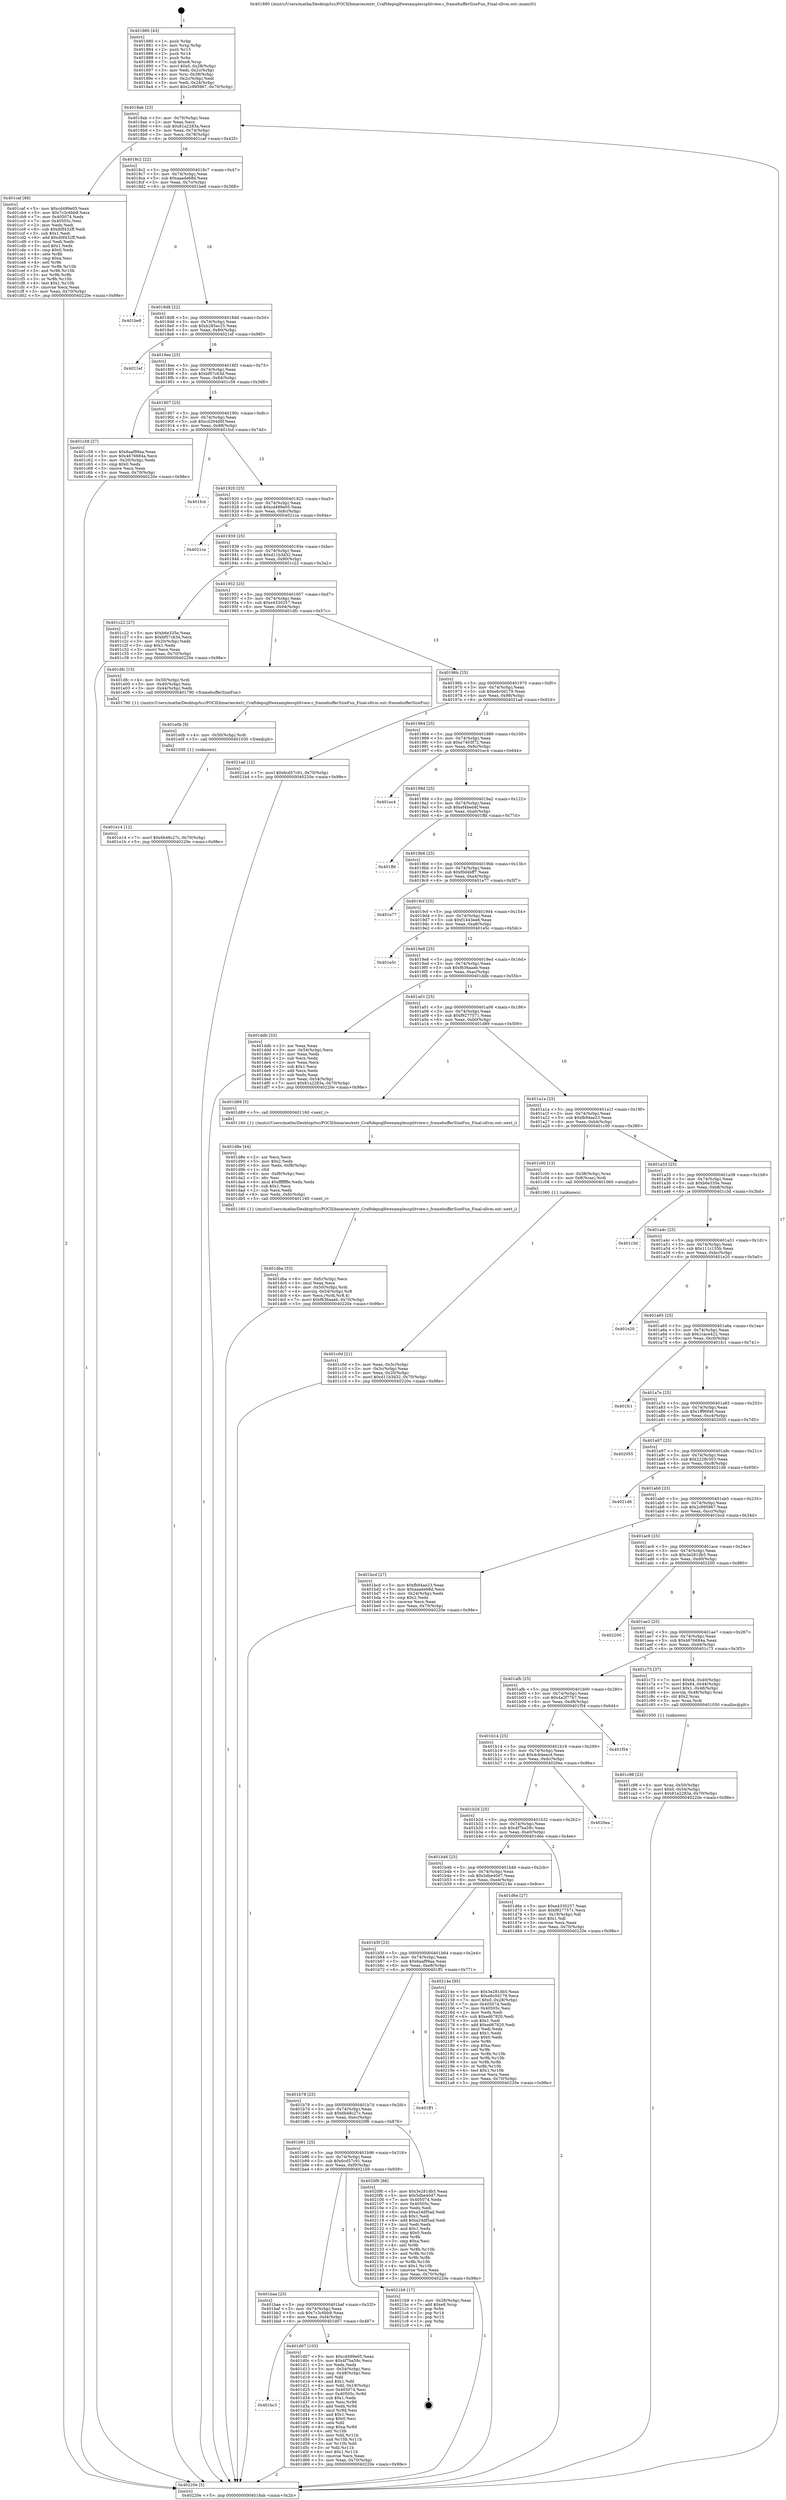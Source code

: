 digraph "0x401880" {
  label = "0x401880 (/mnt/c/Users/mathe/Desktop/tcc/POCII/binaries/extr_Craftdepsglfwexamplessplitview.c_framebufferSizeFun_Final-ollvm.out::main(0))"
  labelloc = "t"
  node[shape=record]

  Entry [label="",width=0.3,height=0.3,shape=circle,fillcolor=black,style=filled]
  "0x4018ab" [label="{
     0x4018ab [23]\l
     | [instrs]\l
     &nbsp;&nbsp;0x4018ab \<+3\>: mov -0x70(%rbp),%eax\l
     &nbsp;&nbsp;0x4018ae \<+2\>: mov %eax,%ecx\l
     &nbsp;&nbsp;0x4018b0 \<+6\>: sub $0x81a2283a,%ecx\l
     &nbsp;&nbsp;0x4018b6 \<+3\>: mov %eax,-0x74(%rbp)\l
     &nbsp;&nbsp;0x4018b9 \<+3\>: mov %ecx,-0x78(%rbp)\l
     &nbsp;&nbsp;0x4018bc \<+6\>: je 0000000000401caf \<main+0x42f\>\l
  }"]
  "0x401caf" [label="{
     0x401caf [88]\l
     | [instrs]\l
     &nbsp;&nbsp;0x401caf \<+5\>: mov $0xcd499e05,%eax\l
     &nbsp;&nbsp;0x401cb4 \<+5\>: mov $0x7c3c6bb9,%ecx\l
     &nbsp;&nbsp;0x401cb9 \<+7\>: mov 0x405074,%edx\l
     &nbsp;&nbsp;0x401cc0 \<+7\>: mov 0x40505c,%esi\l
     &nbsp;&nbsp;0x401cc7 \<+2\>: mov %edx,%edi\l
     &nbsp;&nbsp;0x401cc9 \<+6\>: sub $0xd0f432ff,%edi\l
     &nbsp;&nbsp;0x401ccf \<+3\>: sub $0x1,%edi\l
     &nbsp;&nbsp;0x401cd2 \<+6\>: add $0xd0f432ff,%edi\l
     &nbsp;&nbsp;0x401cd8 \<+3\>: imul %edi,%edx\l
     &nbsp;&nbsp;0x401cdb \<+3\>: and $0x1,%edx\l
     &nbsp;&nbsp;0x401cde \<+3\>: cmp $0x0,%edx\l
     &nbsp;&nbsp;0x401ce1 \<+4\>: sete %r8b\l
     &nbsp;&nbsp;0x401ce5 \<+3\>: cmp $0xa,%esi\l
     &nbsp;&nbsp;0x401ce8 \<+4\>: setl %r9b\l
     &nbsp;&nbsp;0x401cec \<+3\>: mov %r8b,%r10b\l
     &nbsp;&nbsp;0x401cef \<+3\>: and %r9b,%r10b\l
     &nbsp;&nbsp;0x401cf2 \<+3\>: xor %r9b,%r8b\l
     &nbsp;&nbsp;0x401cf5 \<+3\>: or %r8b,%r10b\l
     &nbsp;&nbsp;0x401cf8 \<+4\>: test $0x1,%r10b\l
     &nbsp;&nbsp;0x401cfc \<+3\>: cmovne %ecx,%eax\l
     &nbsp;&nbsp;0x401cff \<+3\>: mov %eax,-0x70(%rbp)\l
     &nbsp;&nbsp;0x401d02 \<+5\>: jmp 000000000040220e \<main+0x98e\>\l
  }"]
  "0x4018c2" [label="{
     0x4018c2 [22]\l
     | [instrs]\l
     &nbsp;&nbsp;0x4018c2 \<+5\>: jmp 00000000004018c7 \<main+0x47\>\l
     &nbsp;&nbsp;0x4018c7 \<+3\>: mov -0x74(%rbp),%eax\l
     &nbsp;&nbsp;0x4018ca \<+5\>: sub $0xaaade68d,%eax\l
     &nbsp;&nbsp;0x4018cf \<+3\>: mov %eax,-0x7c(%rbp)\l
     &nbsp;&nbsp;0x4018d2 \<+6\>: je 0000000000401be8 \<main+0x368\>\l
  }"]
  Exit [label="",width=0.3,height=0.3,shape=circle,fillcolor=black,style=filled,peripheries=2]
  "0x401be8" [label="{
     0x401be8\l
  }", style=dashed]
  "0x4018d8" [label="{
     0x4018d8 [22]\l
     | [instrs]\l
     &nbsp;&nbsp;0x4018d8 \<+5\>: jmp 00000000004018dd \<main+0x5d\>\l
     &nbsp;&nbsp;0x4018dd \<+3\>: mov -0x74(%rbp),%eax\l
     &nbsp;&nbsp;0x4018e0 \<+5\>: sub $0xb285ec25,%eax\l
     &nbsp;&nbsp;0x4018e5 \<+3\>: mov %eax,-0x80(%rbp)\l
     &nbsp;&nbsp;0x4018e8 \<+6\>: je 00000000004021ef \<main+0x96f\>\l
  }"]
  "0x401e14" [label="{
     0x401e14 [12]\l
     | [instrs]\l
     &nbsp;&nbsp;0x401e14 \<+7\>: movl $0x6b48c27c,-0x70(%rbp)\l
     &nbsp;&nbsp;0x401e1b \<+5\>: jmp 000000000040220e \<main+0x98e\>\l
  }"]
  "0x4021ef" [label="{
     0x4021ef\l
  }", style=dashed]
  "0x4018ee" [label="{
     0x4018ee [25]\l
     | [instrs]\l
     &nbsp;&nbsp;0x4018ee \<+5\>: jmp 00000000004018f3 \<main+0x73\>\l
     &nbsp;&nbsp;0x4018f3 \<+3\>: mov -0x74(%rbp),%eax\l
     &nbsp;&nbsp;0x4018f6 \<+5\>: sub $0xbf07c63d,%eax\l
     &nbsp;&nbsp;0x4018fb \<+6\>: mov %eax,-0x84(%rbp)\l
     &nbsp;&nbsp;0x401901 \<+6\>: je 0000000000401c58 \<main+0x3d8\>\l
  }"]
  "0x401e0b" [label="{
     0x401e0b [9]\l
     | [instrs]\l
     &nbsp;&nbsp;0x401e0b \<+4\>: mov -0x50(%rbp),%rdi\l
     &nbsp;&nbsp;0x401e0f \<+5\>: call 0000000000401030 \<free@plt\>\l
     | [calls]\l
     &nbsp;&nbsp;0x401030 \{1\} (unknown)\l
  }"]
  "0x401c58" [label="{
     0x401c58 [27]\l
     | [instrs]\l
     &nbsp;&nbsp;0x401c58 \<+5\>: mov $0x6aaf99aa,%eax\l
     &nbsp;&nbsp;0x401c5d \<+5\>: mov $0x4676684a,%ecx\l
     &nbsp;&nbsp;0x401c62 \<+3\>: mov -0x20(%rbp),%edx\l
     &nbsp;&nbsp;0x401c65 \<+3\>: cmp $0x0,%edx\l
     &nbsp;&nbsp;0x401c68 \<+3\>: cmove %ecx,%eax\l
     &nbsp;&nbsp;0x401c6b \<+3\>: mov %eax,-0x70(%rbp)\l
     &nbsp;&nbsp;0x401c6e \<+5\>: jmp 000000000040220e \<main+0x98e\>\l
  }"]
  "0x401907" [label="{
     0x401907 [25]\l
     | [instrs]\l
     &nbsp;&nbsp;0x401907 \<+5\>: jmp 000000000040190c \<main+0x8c\>\l
     &nbsp;&nbsp;0x40190c \<+3\>: mov -0x74(%rbp),%eax\l
     &nbsp;&nbsp;0x40190f \<+5\>: sub $0xcd294d0f,%eax\l
     &nbsp;&nbsp;0x401914 \<+6\>: mov %eax,-0x88(%rbp)\l
     &nbsp;&nbsp;0x40191a \<+6\>: je 0000000000401fcd \<main+0x74d\>\l
  }"]
  "0x401dba" [label="{
     0x401dba [33]\l
     | [instrs]\l
     &nbsp;&nbsp;0x401dba \<+6\>: mov -0xfc(%rbp),%ecx\l
     &nbsp;&nbsp;0x401dc0 \<+3\>: imul %eax,%ecx\l
     &nbsp;&nbsp;0x401dc3 \<+4\>: mov -0x50(%rbp),%rdi\l
     &nbsp;&nbsp;0x401dc7 \<+4\>: movslq -0x54(%rbp),%r8\l
     &nbsp;&nbsp;0x401dcb \<+4\>: mov %ecx,(%rdi,%r8,4)\l
     &nbsp;&nbsp;0x401dcf \<+7\>: movl $0xf636aaeb,-0x70(%rbp)\l
     &nbsp;&nbsp;0x401dd6 \<+5\>: jmp 000000000040220e \<main+0x98e\>\l
  }"]
  "0x401fcd" [label="{
     0x401fcd\l
  }", style=dashed]
  "0x401920" [label="{
     0x401920 [25]\l
     | [instrs]\l
     &nbsp;&nbsp;0x401920 \<+5\>: jmp 0000000000401925 \<main+0xa5\>\l
     &nbsp;&nbsp;0x401925 \<+3\>: mov -0x74(%rbp),%eax\l
     &nbsp;&nbsp;0x401928 \<+5\>: sub $0xcd499e05,%eax\l
     &nbsp;&nbsp;0x40192d \<+6\>: mov %eax,-0x8c(%rbp)\l
     &nbsp;&nbsp;0x401933 \<+6\>: je 00000000004021ca \<main+0x94a\>\l
  }"]
  "0x401d8e" [label="{
     0x401d8e [44]\l
     | [instrs]\l
     &nbsp;&nbsp;0x401d8e \<+2\>: xor %ecx,%ecx\l
     &nbsp;&nbsp;0x401d90 \<+5\>: mov $0x2,%edx\l
     &nbsp;&nbsp;0x401d95 \<+6\>: mov %edx,-0xf8(%rbp)\l
     &nbsp;&nbsp;0x401d9b \<+1\>: cltd\l
     &nbsp;&nbsp;0x401d9c \<+6\>: mov -0xf8(%rbp),%esi\l
     &nbsp;&nbsp;0x401da2 \<+2\>: idiv %esi\l
     &nbsp;&nbsp;0x401da4 \<+6\>: imul $0xfffffffe,%edx,%edx\l
     &nbsp;&nbsp;0x401daa \<+3\>: sub $0x1,%ecx\l
     &nbsp;&nbsp;0x401dad \<+2\>: sub %ecx,%edx\l
     &nbsp;&nbsp;0x401daf \<+6\>: mov %edx,-0xfc(%rbp)\l
     &nbsp;&nbsp;0x401db5 \<+5\>: call 0000000000401160 \<next_i\>\l
     | [calls]\l
     &nbsp;&nbsp;0x401160 \{1\} (/mnt/c/Users/mathe/Desktop/tcc/POCII/binaries/extr_Craftdepsglfwexamplessplitview.c_framebufferSizeFun_Final-ollvm.out::next_i)\l
  }"]
  "0x4021ca" [label="{
     0x4021ca\l
  }", style=dashed]
  "0x401939" [label="{
     0x401939 [25]\l
     | [instrs]\l
     &nbsp;&nbsp;0x401939 \<+5\>: jmp 000000000040193e \<main+0xbe\>\l
     &nbsp;&nbsp;0x40193e \<+3\>: mov -0x74(%rbp),%eax\l
     &nbsp;&nbsp;0x401941 \<+5\>: sub $0xd11b3d32,%eax\l
     &nbsp;&nbsp;0x401946 \<+6\>: mov %eax,-0x90(%rbp)\l
     &nbsp;&nbsp;0x40194c \<+6\>: je 0000000000401c22 \<main+0x3a2\>\l
  }"]
  "0x401bc3" [label="{
     0x401bc3\l
  }", style=dashed]
  "0x401c22" [label="{
     0x401c22 [27]\l
     | [instrs]\l
     &nbsp;&nbsp;0x401c22 \<+5\>: mov $0xb6e335e,%eax\l
     &nbsp;&nbsp;0x401c27 \<+5\>: mov $0xbf07c63d,%ecx\l
     &nbsp;&nbsp;0x401c2c \<+3\>: mov -0x20(%rbp),%edx\l
     &nbsp;&nbsp;0x401c2f \<+3\>: cmp $0x1,%edx\l
     &nbsp;&nbsp;0x401c32 \<+3\>: cmovl %ecx,%eax\l
     &nbsp;&nbsp;0x401c35 \<+3\>: mov %eax,-0x70(%rbp)\l
     &nbsp;&nbsp;0x401c38 \<+5\>: jmp 000000000040220e \<main+0x98e\>\l
  }"]
  "0x401952" [label="{
     0x401952 [25]\l
     | [instrs]\l
     &nbsp;&nbsp;0x401952 \<+5\>: jmp 0000000000401957 \<main+0xd7\>\l
     &nbsp;&nbsp;0x401957 \<+3\>: mov -0x74(%rbp),%eax\l
     &nbsp;&nbsp;0x40195a \<+5\>: sub $0xe4330257,%eax\l
     &nbsp;&nbsp;0x40195f \<+6\>: mov %eax,-0x94(%rbp)\l
     &nbsp;&nbsp;0x401965 \<+6\>: je 0000000000401dfc \<main+0x57c\>\l
  }"]
  "0x401d07" [label="{
     0x401d07 [103]\l
     | [instrs]\l
     &nbsp;&nbsp;0x401d07 \<+5\>: mov $0xcd499e05,%eax\l
     &nbsp;&nbsp;0x401d0c \<+5\>: mov $0x4f7ba59c,%ecx\l
     &nbsp;&nbsp;0x401d11 \<+2\>: xor %edx,%edx\l
     &nbsp;&nbsp;0x401d13 \<+3\>: mov -0x54(%rbp),%esi\l
     &nbsp;&nbsp;0x401d16 \<+3\>: cmp -0x48(%rbp),%esi\l
     &nbsp;&nbsp;0x401d19 \<+4\>: setl %dil\l
     &nbsp;&nbsp;0x401d1d \<+4\>: and $0x1,%dil\l
     &nbsp;&nbsp;0x401d21 \<+4\>: mov %dil,-0x19(%rbp)\l
     &nbsp;&nbsp;0x401d25 \<+7\>: mov 0x405074,%esi\l
     &nbsp;&nbsp;0x401d2c \<+8\>: mov 0x40505c,%r8d\l
     &nbsp;&nbsp;0x401d34 \<+3\>: sub $0x1,%edx\l
     &nbsp;&nbsp;0x401d37 \<+3\>: mov %esi,%r9d\l
     &nbsp;&nbsp;0x401d3a \<+3\>: add %edx,%r9d\l
     &nbsp;&nbsp;0x401d3d \<+4\>: imul %r9d,%esi\l
     &nbsp;&nbsp;0x401d41 \<+3\>: and $0x1,%esi\l
     &nbsp;&nbsp;0x401d44 \<+3\>: cmp $0x0,%esi\l
     &nbsp;&nbsp;0x401d47 \<+4\>: sete %dil\l
     &nbsp;&nbsp;0x401d4b \<+4\>: cmp $0xa,%r8d\l
     &nbsp;&nbsp;0x401d4f \<+4\>: setl %r10b\l
     &nbsp;&nbsp;0x401d53 \<+3\>: mov %dil,%r11b\l
     &nbsp;&nbsp;0x401d56 \<+3\>: and %r10b,%r11b\l
     &nbsp;&nbsp;0x401d59 \<+3\>: xor %r10b,%dil\l
     &nbsp;&nbsp;0x401d5c \<+3\>: or %dil,%r11b\l
     &nbsp;&nbsp;0x401d5f \<+4\>: test $0x1,%r11b\l
     &nbsp;&nbsp;0x401d63 \<+3\>: cmovne %ecx,%eax\l
     &nbsp;&nbsp;0x401d66 \<+3\>: mov %eax,-0x70(%rbp)\l
     &nbsp;&nbsp;0x401d69 \<+5\>: jmp 000000000040220e \<main+0x98e\>\l
  }"]
  "0x401dfc" [label="{
     0x401dfc [15]\l
     | [instrs]\l
     &nbsp;&nbsp;0x401dfc \<+4\>: mov -0x50(%rbp),%rdi\l
     &nbsp;&nbsp;0x401e00 \<+3\>: mov -0x40(%rbp),%esi\l
     &nbsp;&nbsp;0x401e03 \<+3\>: mov -0x44(%rbp),%edx\l
     &nbsp;&nbsp;0x401e06 \<+5\>: call 0000000000401790 \<framebufferSizeFun\>\l
     | [calls]\l
     &nbsp;&nbsp;0x401790 \{1\} (/mnt/c/Users/mathe/Desktop/tcc/POCII/binaries/extr_Craftdepsglfwexamplessplitview.c_framebufferSizeFun_Final-ollvm.out::framebufferSizeFun)\l
  }"]
  "0x40196b" [label="{
     0x40196b [25]\l
     | [instrs]\l
     &nbsp;&nbsp;0x40196b \<+5\>: jmp 0000000000401970 \<main+0xf0\>\l
     &nbsp;&nbsp;0x401970 \<+3\>: mov -0x74(%rbp),%eax\l
     &nbsp;&nbsp;0x401973 \<+5\>: sub $0xe6c0d179,%eax\l
     &nbsp;&nbsp;0x401978 \<+6\>: mov %eax,-0x98(%rbp)\l
     &nbsp;&nbsp;0x40197e \<+6\>: je 00000000004021ad \<main+0x92d\>\l
  }"]
  "0x401baa" [label="{
     0x401baa [25]\l
     | [instrs]\l
     &nbsp;&nbsp;0x401baa \<+5\>: jmp 0000000000401baf \<main+0x32f\>\l
     &nbsp;&nbsp;0x401baf \<+3\>: mov -0x74(%rbp),%eax\l
     &nbsp;&nbsp;0x401bb2 \<+5\>: sub $0x7c3c6bb9,%eax\l
     &nbsp;&nbsp;0x401bb7 \<+6\>: mov %eax,-0xf4(%rbp)\l
     &nbsp;&nbsp;0x401bbd \<+6\>: je 0000000000401d07 \<main+0x487\>\l
  }"]
  "0x4021ad" [label="{
     0x4021ad [12]\l
     | [instrs]\l
     &nbsp;&nbsp;0x4021ad \<+7\>: movl $0x6cd57c91,-0x70(%rbp)\l
     &nbsp;&nbsp;0x4021b4 \<+5\>: jmp 000000000040220e \<main+0x98e\>\l
  }"]
  "0x401984" [label="{
     0x401984 [25]\l
     | [instrs]\l
     &nbsp;&nbsp;0x401984 \<+5\>: jmp 0000000000401989 \<main+0x109\>\l
     &nbsp;&nbsp;0x401989 \<+3\>: mov -0x74(%rbp),%eax\l
     &nbsp;&nbsp;0x40198c \<+5\>: sub $0xe7403f72,%eax\l
     &nbsp;&nbsp;0x401991 \<+6\>: mov %eax,-0x9c(%rbp)\l
     &nbsp;&nbsp;0x401997 \<+6\>: je 0000000000401ec4 \<main+0x644\>\l
  }"]
  "0x4021b9" [label="{
     0x4021b9 [17]\l
     | [instrs]\l
     &nbsp;&nbsp;0x4021b9 \<+3\>: mov -0x28(%rbp),%eax\l
     &nbsp;&nbsp;0x4021bc \<+7\>: add $0xe8,%rsp\l
     &nbsp;&nbsp;0x4021c3 \<+1\>: pop %rbx\l
     &nbsp;&nbsp;0x4021c4 \<+2\>: pop %r14\l
     &nbsp;&nbsp;0x4021c6 \<+2\>: pop %r15\l
     &nbsp;&nbsp;0x4021c8 \<+1\>: pop %rbp\l
     &nbsp;&nbsp;0x4021c9 \<+1\>: ret\l
  }"]
  "0x401ec4" [label="{
     0x401ec4\l
  }", style=dashed]
  "0x40199d" [label="{
     0x40199d [25]\l
     | [instrs]\l
     &nbsp;&nbsp;0x40199d \<+5\>: jmp 00000000004019a2 \<main+0x122\>\l
     &nbsp;&nbsp;0x4019a2 \<+3\>: mov -0x74(%rbp),%eax\l
     &nbsp;&nbsp;0x4019a5 \<+5\>: sub $0xef4bed4f,%eax\l
     &nbsp;&nbsp;0x4019aa \<+6\>: mov %eax,-0xa0(%rbp)\l
     &nbsp;&nbsp;0x4019b0 \<+6\>: je 0000000000401ffd \<main+0x77d\>\l
  }"]
  "0x401b91" [label="{
     0x401b91 [25]\l
     | [instrs]\l
     &nbsp;&nbsp;0x401b91 \<+5\>: jmp 0000000000401b96 \<main+0x316\>\l
     &nbsp;&nbsp;0x401b96 \<+3\>: mov -0x74(%rbp),%eax\l
     &nbsp;&nbsp;0x401b99 \<+5\>: sub $0x6cd57c91,%eax\l
     &nbsp;&nbsp;0x401b9e \<+6\>: mov %eax,-0xf0(%rbp)\l
     &nbsp;&nbsp;0x401ba4 \<+6\>: je 00000000004021b9 \<main+0x939\>\l
  }"]
  "0x401ffd" [label="{
     0x401ffd\l
  }", style=dashed]
  "0x4019b6" [label="{
     0x4019b6 [25]\l
     | [instrs]\l
     &nbsp;&nbsp;0x4019b6 \<+5\>: jmp 00000000004019bb \<main+0x13b\>\l
     &nbsp;&nbsp;0x4019bb \<+3\>: mov -0x74(%rbp),%eax\l
     &nbsp;&nbsp;0x4019be \<+5\>: sub $0xf0d4bff7,%eax\l
     &nbsp;&nbsp;0x4019c3 \<+6\>: mov %eax,-0xa4(%rbp)\l
     &nbsp;&nbsp;0x4019c9 \<+6\>: je 0000000000401e77 \<main+0x5f7\>\l
  }"]
  "0x4020f6" [label="{
     0x4020f6 [88]\l
     | [instrs]\l
     &nbsp;&nbsp;0x4020f6 \<+5\>: mov $0x3e281db5,%eax\l
     &nbsp;&nbsp;0x4020fb \<+5\>: mov $0x5dbe40d7,%ecx\l
     &nbsp;&nbsp;0x402100 \<+7\>: mov 0x405074,%edx\l
     &nbsp;&nbsp;0x402107 \<+7\>: mov 0x40505c,%esi\l
     &nbsp;&nbsp;0x40210e \<+2\>: mov %edx,%edi\l
     &nbsp;&nbsp;0x402110 \<+6\>: sub $0xa24df5ad,%edi\l
     &nbsp;&nbsp;0x402116 \<+3\>: sub $0x1,%edi\l
     &nbsp;&nbsp;0x402119 \<+6\>: add $0xa24df5ad,%edi\l
     &nbsp;&nbsp;0x40211f \<+3\>: imul %edi,%edx\l
     &nbsp;&nbsp;0x402122 \<+3\>: and $0x1,%edx\l
     &nbsp;&nbsp;0x402125 \<+3\>: cmp $0x0,%edx\l
     &nbsp;&nbsp;0x402128 \<+4\>: sete %r8b\l
     &nbsp;&nbsp;0x40212c \<+3\>: cmp $0xa,%esi\l
     &nbsp;&nbsp;0x40212f \<+4\>: setl %r9b\l
     &nbsp;&nbsp;0x402133 \<+3\>: mov %r8b,%r10b\l
     &nbsp;&nbsp;0x402136 \<+3\>: and %r9b,%r10b\l
     &nbsp;&nbsp;0x402139 \<+3\>: xor %r9b,%r8b\l
     &nbsp;&nbsp;0x40213c \<+3\>: or %r8b,%r10b\l
     &nbsp;&nbsp;0x40213f \<+4\>: test $0x1,%r10b\l
     &nbsp;&nbsp;0x402143 \<+3\>: cmovne %ecx,%eax\l
     &nbsp;&nbsp;0x402146 \<+3\>: mov %eax,-0x70(%rbp)\l
     &nbsp;&nbsp;0x402149 \<+5\>: jmp 000000000040220e \<main+0x98e\>\l
  }"]
  "0x401e77" [label="{
     0x401e77\l
  }", style=dashed]
  "0x4019cf" [label="{
     0x4019cf [25]\l
     | [instrs]\l
     &nbsp;&nbsp;0x4019cf \<+5\>: jmp 00000000004019d4 \<main+0x154\>\l
     &nbsp;&nbsp;0x4019d4 \<+3\>: mov -0x74(%rbp),%eax\l
     &nbsp;&nbsp;0x4019d7 \<+5\>: sub $0xf1443ee8,%eax\l
     &nbsp;&nbsp;0x4019dc \<+6\>: mov %eax,-0xa8(%rbp)\l
     &nbsp;&nbsp;0x4019e2 \<+6\>: je 0000000000401e5c \<main+0x5dc\>\l
  }"]
  "0x401b78" [label="{
     0x401b78 [25]\l
     | [instrs]\l
     &nbsp;&nbsp;0x401b78 \<+5\>: jmp 0000000000401b7d \<main+0x2fd\>\l
     &nbsp;&nbsp;0x401b7d \<+3\>: mov -0x74(%rbp),%eax\l
     &nbsp;&nbsp;0x401b80 \<+5\>: sub $0x6b48c27c,%eax\l
     &nbsp;&nbsp;0x401b85 \<+6\>: mov %eax,-0xec(%rbp)\l
     &nbsp;&nbsp;0x401b8b \<+6\>: je 00000000004020f6 \<main+0x876\>\l
  }"]
  "0x401e5c" [label="{
     0x401e5c\l
  }", style=dashed]
  "0x4019e8" [label="{
     0x4019e8 [25]\l
     | [instrs]\l
     &nbsp;&nbsp;0x4019e8 \<+5\>: jmp 00000000004019ed \<main+0x16d\>\l
     &nbsp;&nbsp;0x4019ed \<+3\>: mov -0x74(%rbp),%eax\l
     &nbsp;&nbsp;0x4019f0 \<+5\>: sub $0xf636aaeb,%eax\l
     &nbsp;&nbsp;0x4019f5 \<+6\>: mov %eax,-0xac(%rbp)\l
     &nbsp;&nbsp;0x4019fb \<+6\>: je 0000000000401ddb \<main+0x55b\>\l
  }"]
  "0x401ff1" [label="{
     0x401ff1\l
  }", style=dashed]
  "0x401ddb" [label="{
     0x401ddb [33]\l
     | [instrs]\l
     &nbsp;&nbsp;0x401ddb \<+2\>: xor %eax,%eax\l
     &nbsp;&nbsp;0x401ddd \<+3\>: mov -0x54(%rbp),%ecx\l
     &nbsp;&nbsp;0x401de0 \<+2\>: mov %eax,%edx\l
     &nbsp;&nbsp;0x401de2 \<+2\>: sub %ecx,%edx\l
     &nbsp;&nbsp;0x401de4 \<+2\>: mov %eax,%ecx\l
     &nbsp;&nbsp;0x401de6 \<+3\>: sub $0x1,%ecx\l
     &nbsp;&nbsp;0x401de9 \<+2\>: add %ecx,%edx\l
     &nbsp;&nbsp;0x401deb \<+2\>: sub %edx,%eax\l
     &nbsp;&nbsp;0x401ded \<+3\>: mov %eax,-0x54(%rbp)\l
     &nbsp;&nbsp;0x401df0 \<+7\>: movl $0x81a2283a,-0x70(%rbp)\l
     &nbsp;&nbsp;0x401df7 \<+5\>: jmp 000000000040220e \<main+0x98e\>\l
  }"]
  "0x401a01" [label="{
     0x401a01 [25]\l
     | [instrs]\l
     &nbsp;&nbsp;0x401a01 \<+5\>: jmp 0000000000401a06 \<main+0x186\>\l
     &nbsp;&nbsp;0x401a06 \<+3\>: mov -0x74(%rbp),%eax\l
     &nbsp;&nbsp;0x401a09 \<+5\>: sub $0xf9277571,%eax\l
     &nbsp;&nbsp;0x401a0e \<+6\>: mov %eax,-0xb0(%rbp)\l
     &nbsp;&nbsp;0x401a14 \<+6\>: je 0000000000401d89 \<main+0x509\>\l
  }"]
  "0x401b5f" [label="{
     0x401b5f [25]\l
     | [instrs]\l
     &nbsp;&nbsp;0x401b5f \<+5\>: jmp 0000000000401b64 \<main+0x2e4\>\l
     &nbsp;&nbsp;0x401b64 \<+3\>: mov -0x74(%rbp),%eax\l
     &nbsp;&nbsp;0x401b67 \<+5\>: sub $0x6aaf99aa,%eax\l
     &nbsp;&nbsp;0x401b6c \<+6\>: mov %eax,-0xe8(%rbp)\l
     &nbsp;&nbsp;0x401b72 \<+6\>: je 0000000000401ff1 \<main+0x771\>\l
  }"]
  "0x401d89" [label="{
     0x401d89 [5]\l
     | [instrs]\l
     &nbsp;&nbsp;0x401d89 \<+5\>: call 0000000000401160 \<next_i\>\l
     | [calls]\l
     &nbsp;&nbsp;0x401160 \{1\} (/mnt/c/Users/mathe/Desktop/tcc/POCII/binaries/extr_Craftdepsglfwexamplessplitview.c_framebufferSizeFun_Final-ollvm.out::next_i)\l
  }"]
  "0x401a1a" [label="{
     0x401a1a [25]\l
     | [instrs]\l
     &nbsp;&nbsp;0x401a1a \<+5\>: jmp 0000000000401a1f \<main+0x19f\>\l
     &nbsp;&nbsp;0x401a1f \<+3\>: mov -0x74(%rbp),%eax\l
     &nbsp;&nbsp;0x401a22 \<+5\>: sub $0xfb94ae23,%eax\l
     &nbsp;&nbsp;0x401a27 \<+6\>: mov %eax,-0xb4(%rbp)\l
     &nbsp;&nbsp;0x401a2d \<+6\>: je 0000000000401c00 \<main+0x380\>\l
  }"]
  "0x40214e" [label="{
     0x40214e [95]\l
     | [instrs]\l
     &nbsp;&nbsp;0x40214e \<+5\>: mov $0x3e281db5,%eax\l
     &nbsp;&nbsp;0x402153 \<+5\>: mov $0xe6c0d179,%ecx\l
     &nbsp;&nbsp;0x402158 \<+7\>: movl $0x0,-0x28(%rbp)\l
     &nbsp;&nbsp;0x40215f \<+7\>: mov 0x405074,%edx\l
     &nbsp;&nbsp;0x402166 \<+7\>: mov 0x40505c,%esi\l
     &nbsp;&nbsp;0x40216d \<+2\>: mov %edx,%edi\l
     &nbsp;&nbsp;0x40216f \<+6\>: sub $0xed67820,%edi\l
     &nbsp;&nbsp;0x402175 \<+3\>: sub $0x1,%edi\l
     &nbsp;&nbsp;0x402178 \<+6\>: add $0xed67820,%edi\l
     &nbsp;&nbsp;0x40217e \<+3\>: imul %edi,%edx\l
     &nbsp;&nbsp;0x402181 \<+3\>: and $0x1,%edx\l
     &nbsp;&nbsp;0x402184 \<+3\>: cmp $0x0,%edx\l
     &nbsp;&nbsp;0x402187 \<+4\>: sete %r8b\l
     &nbsp;&nbsp;0x40218b \<+3\>: cmp $0xa,%esi\l
     &nbsp;&nbsp;0x40218e \<+4\>: setl %r9b\l
     &nbsp;&nbsp;0x402192 \<+3\>: mov %r8b,%r10b\l
     &nbsp;&nbsp;0x402195 \<+3\>: and %r9b,%r10b\l
     &nbsp;&nbsp;0x402198 \<+3\>: xor %r9b,%r8b\l
     &nbsp;&nbsp;0x40219b \<+3\>: or %r8b,%r10b\l
     &nbsp;&nbsp;0x40219e \<+4\>: test $0x1,%r10b\l
     &nbsp;&nbsp;0x4021a2 \<+3\>: cmovne %ecx,%eax\l
     &nbsp;&nbsp;0x4021a5 \<+3\>: mov %eax,-0x70(%rbp)\l
     &nbsp;&nbsp;0x4021a8 \<+5\>: jmp 000000000040220e \<main+0x98e\>\l
  }"]
  "0x401c00" [label="{
     0x401c00 [13]\l
     | [instrs]\l
     &nbsp;&nbsp;0x401c00 \<+4\>: mov -0x38(%rbp),%rax\l
     &nbsp;&nbsp;0x401c04 \<+4\>: mov 0x8(%rax),%rdi\l
     &nbsp;&nbsp;0x401c08 \<+5\>: call 0000000000401060 \<atoi@plt\>\l
     | [calls]\l
     &nbsp;&nbsp;0x401060 \{1\} (unknown)\l
  }"]
  "0x401a33" [label="{
     0x401a33 [25]\l
     | [instrs]\l
     &nbsp;&nbsp;0x401a33 \<+5\>: jmp 0000000000401a38 \<main+0x1b8\>\l
     &nbsp;&nbsp;0x401a38 \<+3\>: mov -0x74(%rbp),%eax\l
     &nbsp;&nbsp;0x401a3b \<+5\>: sub $0xb6e335e,%eax\l
     &nbsp;&nbsp;0x401a40 \<+6\>: mov %eax,-0xb8(%rbp)\l
     &nbsp;&nbsp;0x401a46 \<+6\>: je 0000000000401c3d \<main+0x3bd\>\l
  }"]
  "0x401b46" [label="{
     0x401b46 [25]\l
     | [instrs]\l
     &nbsp;&nbsp;0x401b46 \<+5\>: jmp 0000000000401b4b \<main+0x2cb\>\l
     &nbsp;&nbsp;0x401b4b \<+3\>: mov -0x74(%rbp),%eax\l
     &nbsp;&nbsp;0x401b4e \<+5\>: sub $0x5dbe40d7,%eax\l
     &nbsp;&nbsp;0x401b53 \<+6\>: mov %eax,-0xe4(%rbp)\l
     &nbsp;&nbsp;0x401b59 \<+6\>: je 000000000040214e \<main+0x8ce\>\l
  }"]
  "0x401c3d" [label="{
     0x401c3d\l
  }", style=dashed]
  "0x401a4c" [label="{
     0x401a4c [25]\l
     | [instrs]\l
     &nbsp;&nbsp;0x401a4c \<+5\>: jmp 0000000000401a51 \<main+0x1d1\>\l
     &nbsp;&nbsp;0x401a51 \<+3\>: mov -0x74(%rbp),%eax\l
     &nbsp;&nbsp;0x401a54 \<+5\>: sub $0x111c155b,%eax\l
     &nbsp;&nbsp;0x401a59 \<+6\>: mov %eax,-0xbc(%rbp)\l
     &nbsp;&nbsp;0x401a5f \<+6\>: je 0000000000401e20 \<main+0x5a0\>\l
  }"]
  "0x401d6e" [label="{
     0x401d6e [27]\l
     | [instrs]\l
     &nbsp;&nbsp;0x401d6e \<+5\>: mov $0xe4330257,%eax\l
     &nbsp;&nbsp;0x401d73 \<+5\>: mov $0xf9277571,%ecx\l
     &nbsp;&nbsp;0x401d78 \<+3\>: mov -0x19(%rbp),%dl\l
     &nbsp;&nbsp;0x401d7b \<+3\>: test $0x1,%dl\l
     &nbsp;&nbsp;0x401d7e \<+3\>: cmovne %ecx,%eax\l
     &nbsp;&nbsp;0x401d81 \<+3\>: mov %eax,-0x70(%rbp)\l
     &nbsp;&nbsp;0x401d84 \<+5\>: jmp 000000000040220e \<main+0x98e\>\l
  }"]
  "0x401e20" [label="{
     0x401e20\l
  }", style=dashed]
  "0x401a65" [label="{
     0x401a65 [25]\l
     | [instrs]\l
     &nbsp;&nbsp;0x401a65 \<+5\>: jmp 0000000000401a6a \<main+0x1ea\>\l
     &nbsp;&nbsp;0x401a6a \<+3\>: mov -0x74(%rbp),%eax\l
     &nbsp;&nbsp;0x401a6d \<+5\>: sub $0x1cace422,%eax\l
     &nbsp;&nbsp;0x401a72 \<+6\>: mov %eax,-0xc0(%rbp)\l
     &nbsp;&nbsp;0x401a78 \<+6\>: je 0000000000401fc1 \<main+0x741\>\l
  }"]
  "0x401b2d" [label="{
     0x401b2d [25]\l
     | [instrs]\l
     &nbsp;&nbsp;0x401b2d \<+5\>: jmp 0000000000401b32 \<main+0x2b2\>\l
     &nbsp;&nbsp;0x401b32 \<+3\>: mov -0x74(%rbp),%eax\l
     &nbsp;&nbsp;0x401b35 \<+5\>: sub $0x4f7ba59c,%eax\l
     &nbsp;&nbsp;0x401b3a \<+6\>: mov %eax,-0xe0(%rbp)\l
     &nbsp;&nbsp;0x401b40 \<+6\>: je 0000000000401d6e \<main+0x4ee\>\l
  }"]
  "0x401fc1" [label="{
     0x401fc1\l
  }", style=dashed]
  "0x401a7e" [label="{
     0x401a7e [25]\l
     | [instrs]\l
     &nbsp;&nbsp;0x401a7e \<+5\>: jmp 0000000000401a83 \<main+0x203\>\l
     &nbsp;&nbsp;0x401a83 \<+3\>: mov -0x74(%rbp),%eax\l
     &nbsp;&nbsp;0x401a86 \<+5\>: sub $0x1ff96f46,%eax\l
     &nbsp;&nbsp;0x401a8b \<+6\>: mov %eax,-0xc4(%rbp)\l
     &nbsp;&nbsp;0x401a91 \<+6\>: je 0000000000402055 \<main+0x7d5\>\l
  }"]
  "0x4020ea" [label="{
     0x4020ea\l
  }", style=dashed]
  "0x402055" [label="{
     0x402055\l
  }", style=dashed]
  "0x401a97" [label="{
     0x401a97 [25]\l
     | [instrs]\l
     &nbsp;&nbsp;0x401a97 \<+5\>: jmp 0000000000401a9c \<main+0x21c\>\l
     &nbsp;&nbsp;0x401a9c \<+3\>: mov -0x74(%rbp),%eax\l
     &nbsp;&nbsp;0x401a9f \<+5\>: sub $0x2228c503,%eax\l
     &nbsp;&nbsp;0x401aa4 \<+6\>: mov %eax,-0xc8(%rbp)\l
     &nbsp;&nbsp;0x401aaa \<+6\>: je 00000000004021d6 \<main+0x956\>\l
  }"]
  "0x401b14" [label="{
     0x401b14 [25]\l
     | [instrs]\l
     &nbsp;&nbsp;0x401b14 \<+5\>: jmp 0000000000401b19 \<main+0x299\>\l
     &nbsp;&nbsp;0x401b19 \<+3\>: mov -0x74(%rbp),%eax\l
     &nbsp;&nbsp;0x401b1c \<+5\>: sub $0x4cb4eecd,%eax\l
     &nbsp;&nbsp;0x401b21 \<+6\>: mov %eax,-0xdc(%rbp)\l
     &nbsp;&nbsp;0x401b27 \<+6\>: je 00000000004020ea \<main+0x86a\>\l
  }"]
  "0x4021d6" [label="{
     0x4021d6\l
  }", style=dashed]
  "0x401ab0" [label="{
     0x401ab0 [25]\l
     | [instrs]\l
     &nbsp;&nbsp;0x401ab0 \<+5\>: jmp 0000000000401ab5 \<main+0x235\>\l
     &nbsp;&nbsp;0x401ab5 \<+3\>: mov -0x74(%rbp),%eax\l
     &nbsp;&nbsp;0x401ab8 \<+5\>: sub $0x2c995967,%eax\l
     &nbsp;&nbsp;0x401abd \<+6\>: mov %eax,-0xcc(%rbp)\l
     &nbsp;&nbsp;0x401ac3 \<+6\>: je 0000000000401bcd \<main+0x34d\>\l
  }"]
  "0x401f54" [label="{
     0x401f54\l
  }", style=dashed]
  "0x401bcd" [label="{
     0x401bcd [27]\l
     | [instrs]\l
     &nbsp;&nbsp;0x401bcd \<+5\>: mov $0xfb94ae23,%eax\l
     &nbsp;&nbsp;0x401bd2 \<+5\>: mov $0xaaade68d,%ecx\l
     &nbsp;&nbsp;0x401bd7 \<+3\>: mov -0x24(%rbp),%edx\l
     &nbsp;&nbsp;0x401bda \<+3\>: cmp $0x2,%edx\l
     &nbsp;&nbsp;0x401bdd \<+3\>: cmovne %ecx,%eax\l
     &nbsp;&nbsp;0x401be0 \<+3\>: mov %eax,-0x70(%rbp)\l
     &nbsp;&nbsp;0x401be3 \<+5\>: jmp 000000000040220e \<main+0x98e\>\l
  }"]
  "0x401ac9" [label="{
     0x401ac9 [25]\l
     | [instrs]\l
     &nbsp;&nbsp;0x401ac9 \<+5\>: jmp 0000000000401ace \<main+0x24e\>\l
     &nbsp;&nbsp;0x401ace \<+3\>: mov -0x74(%rbp),%eax\l
     &nbsp;&nbsp;0x401ad1 \<+5\>: sub $0x3e281db5,%eax\l
     &nbsp;&nbsp;0x401ad6 \<+6\>: mov %eax,-0xd0(%rbp)\l
     &nbsp;&nbsp;0x401adc \<+6\>: je 0000000000402200 \<main+0x980\>\l
  }"]
  "0x40220e" [label="{
     0x40220e [5]\l
     | [instrs]\l
     &nbsp;&nbsp;0x40220e \<+5\>: jmp 00000000004018ab \<main+0x2b\>\l
  }"]
  "0x401880" [label="{
     0x401880 [43]\l
     | [instrs]\l
     &nbsp;&nbsp;0x401880 \<+1\>: push %rbp\l
     &nbsp;&nbsp;0x401881 \<+3\>: mov %rsp,%rbp\l
     &nbsp;&nbsp;0x401884 \<+2\>: push %r15\l
     &nbsp;&nbsp;0x401886 \<+2\>: push %r14\l
     &nbsp;&nbsp;0x401888 \<+1\>: push %rbx\l
     &nbsp;&nbsp;0x401889 \<+7\>: sub $0xe8,%rsp\l
     &nbsp;&nbsp;0x401890 \<+7\>: movl $0x0,-0x28(%rbp)\l
     &nbsp;&nbsp;0x401897 \<+3\>: mov %edi,-0x2c(%rbp)\l
     &nbsp;&nbsp;0x40189a \<+4\>: mov %rsi,-0x38(%rbp)\l
     &nbsp;&nbsp;0x40189e \<+3\>: mov -0x2c(%rbp),%edi\l
     &nbsp;&nbsp;0x4018a1 \<+3\>: mov %edi,-0x24(%rbp)\l
     &nbsp;&nbsp;0x4018a4 \<+7\>: movl $0x2c995967,-0x70(%rbp)\l
  }"]
  "0x401c0d" [label="{
     0x401c0d [21]\l
     | [instrs]\l
     &nbsp;&nbsp;0x401c0d \<+3\>: mov %eax,-0x3c(%rbp)\l
     &nbsp;&nbsp;0x401c10 \<+3\>: mov -0x3c(%rbp),%eax\l
     &nbsp;&nbsp;0x401c13 \<+3\>: mov %eax,-0x20(%rbp)\l
     &nbsp;&nbsp;0x401c16 \<+7\>: movl $0xd11b3d32,-0x70(%rbp)\l
     &nbsp;&nbsp;0x401c1d \<+5\>: jmp 000000000040220e \<main+0x98e\>\l
  }"]
  "0x401c98" [label="{
     0x401c98 [23]\l
     | [instrs]\l
     &nbsp;&nbsp;0x401c98 \<+4\>: mov %rax,-0x50(%rbp)\l
     &nbsp;&nbsp;0x401c9c \<+7\>: movl $0x0,-0x54(%rbp)\l
     &nbsp;&nbsp;0x401ca3 \<+7\>: movl $0x81a2283a,-0x70(%rbp)\l
     &nbsp;&nbsp;0x401caa \<+5\>: jmp 000000000040220e \<main+0x98e\>\l
  }"]
  "0x402200" [label="{
     0x402200\l
  }", style=dashed]
  "0x401ae2" [label="{
     0x401ae2 [25]\l
     | [instrs]\l
     &nbsp;&nbsp;0x401ae2 \<+5\>: jmp 0000000000401ae7 \<main+0x267\>\l
     &nbsp;&nbsp;0x401ae7 \<+3\>: mov -0x74(%rbp),%eax\l
     &nbsp;&nbsp;0x401aea \<+5\>: sub $0x4676684a,%eax\l
     &nbsp;&nbsp;0x401aef \<+6\>: mov %eax,-0xd4(%rbp)\l
     &nbsp;&nbsp;0x401af5 \<+6\>: je 0000000000401c73 \<main+0x3f3\>\l
  }"]
  "0x401afb" [label="{
     0x401afb [25]\l
     | [instrs]\l
     &nbsp;&nbsp;0x401afb \<+5\>: jmp 0000000000401b00 \<main+0x280\>\l
     &nbsp;&nbsp;0x401b00 \<+3\>: mov -0x74(%rbp),%eax\l
     &nbsp;&nbsp;0x401b03 \<+5\>: sub $0x4a2f77b7,%eax\l
     &nbsp;&nbsp;0x401b08 \<+6\>: mov %eax,-0xd8(%rbp)\l
     &nbsp;&nbsp;0x401b0e \<+6\>: je 0000000000401f54 \<main+0x6d4\>\l
  }"]
  "0x401c73" [label="{
     0x401c73 [37]\l
     | [instrs]\l
     &nbsp;&nbsp;0x401c73 \<+7\>: movl $0x64,-0x40(%rbp)\l
     &nbsp;&nbsp;0x401c7a \<+7\>: movl $0x64,-0x44(%rbp)\l
     &nbsp;&nbsp;0x401c81 \<+7\>: movl $0x1,-0x48(%rbp)\l
     &nbsp;&nbsp;0x401c88 \<+4\>: movslq -0x48(%rbp),%rax\l
     &nbsp;&nbsp;0x401c8c \<+4\>: shl $0x2,%rax\l
     &nbsp;&nbsp;0x401c90 \<+3\>: mov %rax,%rdi\l
     &nbsp;&nbsp;0x401c93 \<+5\>: call 0000000000401050 \<malloc@plt\>\l
     | [calls]\l
     &nbsp;&nbsp;0x401050 \{1\} (unknown)\l
  }"]
  Entry -> "0x401880" [label=" 1"]
  "0x4018ab" -> "0x401caf" [label=" 2"]
  "0x4018ab" -> "0x4018c2" [label=" 16"]
  "0x4021b9" -> Exit [label=" 1"]
  "0x4018c2" -> "0x401be8" [label=" 0"]
  "0x4018c2" -> "0x4018d8" [label=" 16"]
  "0x4021ad" -> "0x40220e" [label=" 1"]
  "0x4018d8" -> "0x4021ef" [label=" 0"]
  "0x4018d8" -> "0x4018ee" [label=" 16"]
  "0x40214e" -> "0x40220e" [label=" 1"]
  "0x4018ee" -> "0x401c58" [label=" 1"]
  "0x4018ee" -> "0x401907" [label=" 15"]
  "0x4020f6" -> "0x40220e" [label=" 1"]
  "0x401907" -> "0x401fcd" [label=" 0"]
  "0x401907" -> "0x401920" [label=" 15"]
  "0x401e14" -> "0x40220e" [label=" 1"]
  "0x401920" -> "0x4021ca" [label=" 0"]
  "0x401920" -> "0x401939" [label=" 15"]
  "0x401e0b" -> "0x401e14" [label=" 1"]
  "0x401939" -> "0x401c22" [label=" 1"]
  "0x401939" -> "0x401952" [label=" 14"]
  "0x401dfc" -> "0x401e0b" [label=" 1"]
  "0x401952" -> "0x401dfc" [label=" 1"]
  "0x401952" -> "0x40196b" [label=" 13"]
  "0x401ddb" -> "0x40220e" [label=" 1"]
  "0x40196b" -> "0x4021ad" [label=" 1"]
  "0x40196b" -> "0x401984" [label=" 12"]
  "0x401d8e" -> "0x401dba" [label=" 1"]
  "0x401984" -> "0x401ec4" [label=" 0"]
  "0x401984" -> "0x40199d" [label=" 12"]
  "0x401d89" -> "0x401d8e" [label=" 1"]
  "0x40199d" -> "0x401ffd" [label=" 0"]
  "0x40199d" -> "0x4019b6" [label=" 12"]
  "0x401d07" -> "0x40220e" [label=" 2"]
  "0x4019b6" -> "0x401e77" [label=" 0"]
  "0x4019b6" -> "0x4019cf" [label=" 12"]
  "0x401baa" -> "0x401bc3" [label=" 0"]
  "0x4019cf" -> "0x401e5c" [label=" 0"]
  "0x4019cf" -> "0x4019e8" [label=" 12"]
  "0x401dba" -> "0x40220e" [label=" 1"]
  "0x4019e8" -> "0x401ddb" [label=" 1"]
  "0x4019e8" -> "0x401a01" [label=" 11"]
  "0x401b91" -> "0x401baa" [label=" 2"]
  "0x401a01" -> "0x401d89" [label=" 1"]
  "0x401a01" -> "0x401a1a" [label=" 10"]
  "0x401d6e" -> "0x40220e" [label=" 2"]
  "0x401a1a" -> "0x401c00" [label=" 1"]
  "0x401a1a" -> "0x401a33" [label=" 9"]
  "0x401b78" -> "0x401b91" [label=" 3"]
  "0x401a33" -> "0x401c3d" [label=" 0"]
  "0x401a33" -> "0x401a4c" [label=" 9"]
  "0x401baa" -> "0x401d07" [label=" 2"]
  "0x401a4c" -> "0x401e20" [label=" 0"]
  "0x401a4c" -> "0x401a65" [label=" 9"]
  "0x401b5f" -> "0x401b78" [label=" 4"]
  "0x401a65" -> "0x401fc1" [label=" 0"]
  "0x401a65" -> "0x401a7e" [label=" 9"]
  "0x401b91" -> "0x4021b9" [label=" 1"]
  "0x401a7e" -> "0x402055" [label=" 0"]
  "0x401a7e" -> "0x401a97" [label=" 9"]
  "0x401b46" -> "0x401b5f" [label=" 4"]
  "0x401a97" -> "0x4021d6" [label=" 0"]
  "0x401a97" -> "0x401ab0" [label=" 9"]
  "0x401b78" -> "0x4020f6" [label=" 1"]
  "0x401ab0" -> "0x401bcd" [label=" 1"]
  "0x401ab0" -> "0x401ac9" [label=" 8"]
  "0x401bcd" -> "0x40220e" [label=" 1"]
  "0x401880" -> "0x4018ab" [label=" 1"]
  "0x40220e" -> "0x4018ab" [label=" 17"]
  "0x401c00" -> "0x401c0d" [label=" 1"]
  "0x401c0d" -> "0x40220e" [label=" 1"]
  "0x401c22" -> "0x40220e" [label=" 1"]
  "0x401c58" -> "0x40220e" [label=" 1"]
  "0x401b2d" -> "0x401b46" [label=" 5"]
  "0x401ac9" -> "0x402200" [label=" 0"]
  "0x401ac9" -> "0x401ae2" [label=" 8"]
  "0x401b5f" -> "0x401ff1" [label=" 0"]
  "0x401ae2" -> "0x401c73" [label=" 1"]
  "0x401ae2" -> "0x401afb" [label=" 7"]
  "0x401c73" -> "0x401c98" [label=" 1"]
  "0x401c98" -> "0x40220e" [label=" 1"]
  "0x401caf" -> "0x40220e" [label=" 2"]
  "0x401b2d" -> "0x401d6e" [label=" 2"]
  "0x401afb" -> "0x401f54" [label=" 0"]
  "0x401afb" -> "0x401b14" [label=" 7"]
  "0x401b46" -> "0x40214e" [label=" 1"]
  "0x401b14" -> "0x4020ea" [label=" 0"]
  "0x401b14" -> "0x401b2d" [label=" 7"]
}

